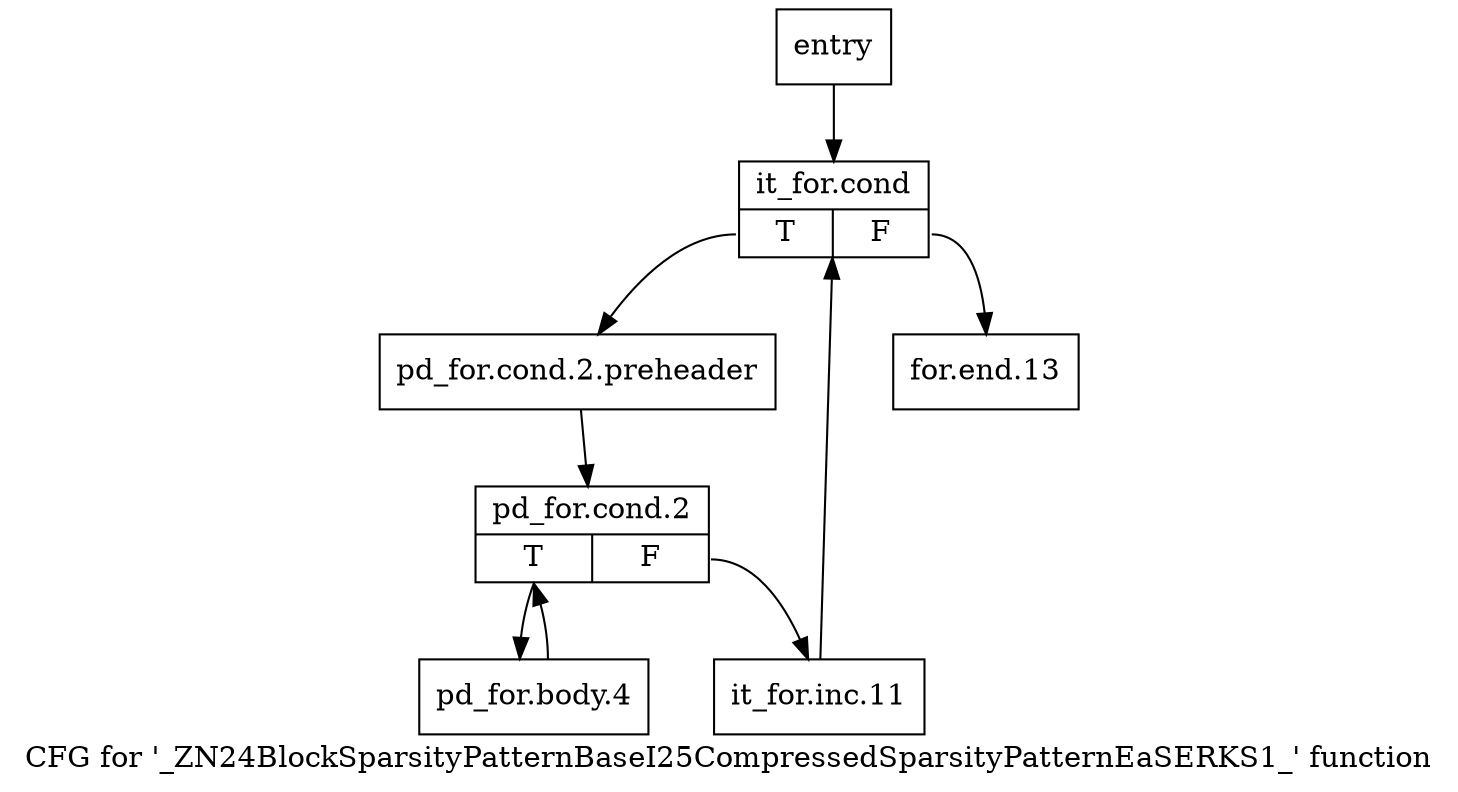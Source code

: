 digraph "CFG for '_ZN24BlockSparsityPatternBaseI25CompressedSparsityPatternEaSERKS1_' function" {
	label="CFG for '_ZN24BlockSparsityPatternBaseI25CompressedSparsityPatternEaSERKS1_' function";

	Node0x2bfd320 [shape=record,label="{entry}"];
	Node0x2bfd320 -> Node0x2bfd370;
	Node0x2bfd370 [shape=record,label="{it_for.cond|{<s0>T|<s1>F}}"];
	Node0x2bfd370:s0 -> Node0x2bfd3c0;
	Node0x2bfd370:s1 -> Node0x2bfd500;
	Node0x2bfd3c0 [shape=record,label="{pd_for.cond.2.preheader}"];
	Node0x2bfd3c0 -> Node0x2bfd410;
	Node0x2bfd410 [shape=record,label="{pd_for.cond.2|{<s0>T|<s1>F}}"];
	Node0x2bfd410:s0 -> Node0x2bfd460;
	Node0x2bfd410:s1 -> Node0x2bfd4b0;
	Node0x2bfd460 [shape=record,label="{pd_for.body.4}"];
	Node0x2bfd460 -> Node0x2bfd410;
	Node0x2bfd4b0 [shape=record,label="{it_for.inc.11}"];
	Node0x2bfd4b0 -> Node0x2bfd370;
	Node0x2bfd500 [shape=record,label="{for.end.13}"];
}
